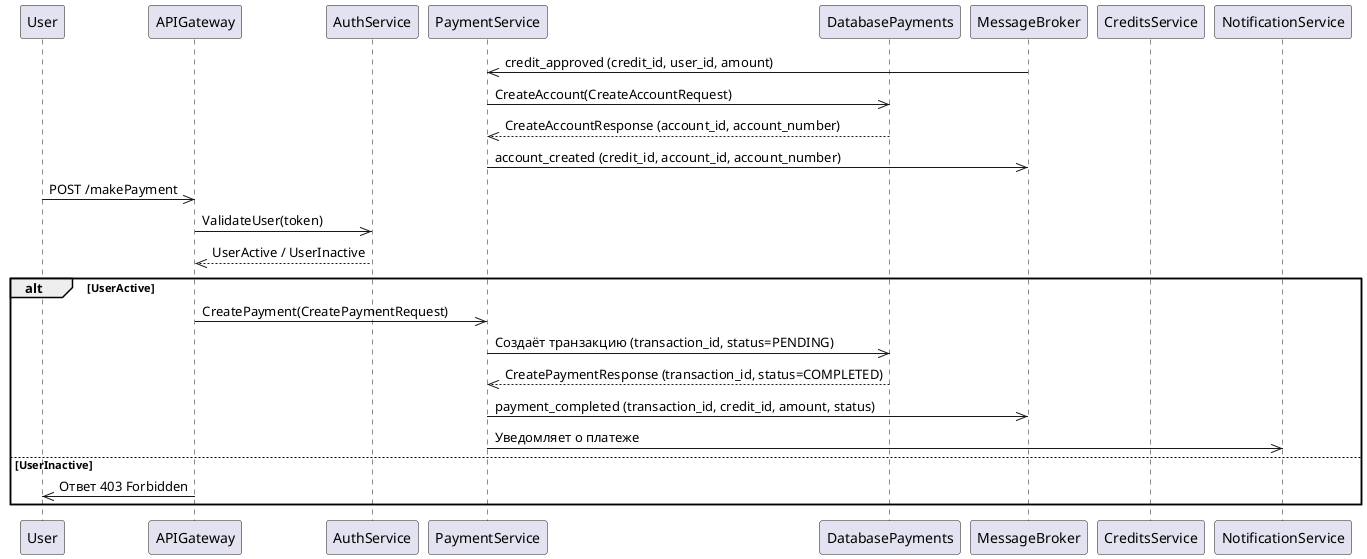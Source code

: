 @startuml
participant User
participant APIGateway
participant AuthService
participant PaymentService
participant DatabasePayments
participant MessageBroker
participant CreditsService
participant NotificationService

MessageBroker->>PaymentService: credit_approved (credit_id, user_id, amount)
PaymentService->>DatabasePayments: CreateAccount(CreateAccountRequest)
DatabasePayments-->>PaymentService: CreateAccountResponse (account_id, account_number)
PaymentService->>MessageBroker: account_created (credit_id, account_id, account_number)

User->>APIGateway: POST /makePayment
APIGateway->>AuthService: ValidateUser(token)
AuthService-->>APIGateway: UserActive / UserInactive
alt UserActive
    APIGateway->>PaymentService: CreatePayment(CreatePaymentRequest)
    PaymentService->>DatabasePayments: Создаёт транзакцию (transaction_id, status=PENDING)
    DatabasePayments-->>PaymentService: CreatePaymentResponse (transaction_id, status=COMPLETED)
    PaymentService->>MessageBroker: payment_completed (transaction_id, credit_id, amount, status)
    PaymentService->>NotificationService: Уведомляет о платеже
else UserInactive
    APIGateway->>User: Ответ 403 Forbidden
end

@enduml